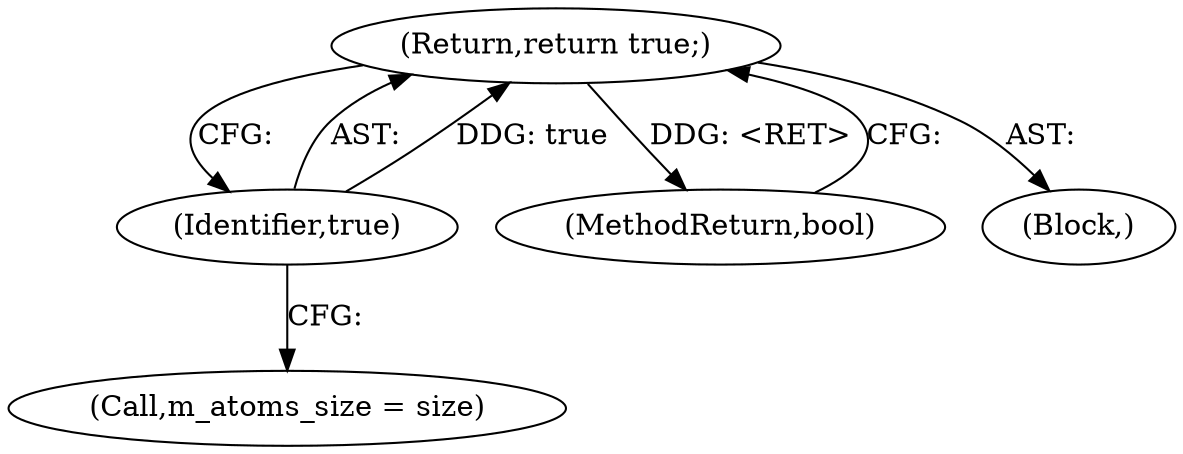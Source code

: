 digraph "1_Android_04839626ed859623901ebd3a5fd483982186b59d_36@del" {
"1000154" [label="(Return,return true;)"];
"1000155" [label="(Identifier,true)"];
"1000154" [label="(Return,return true;)"];
"1000151" [label="(Call,m_atoms_size = size)"];
"1000156" [label="(MethodReturn,bool)"];
"1000155" [label="(Identifier,true)"];
"1000102" [label="(Block,)"];
"1000154" -> "1000102"  [label="AST: "];
"1000154" -> "1000155"  [label="CFG: "];
"1000155" -> "1000154"  [label="AST: "];
"1000156" -> "1000154"  [label="CFG: "];
"1000154" -> "1000156"  [label="DDG: <RET>"];
"1000155" -> "1000154"  [label="DDG: true"];
"1000155" -> "1000151"  [label="CFG: "];
}
